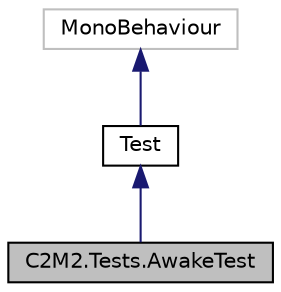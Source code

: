 digraph "C2M2.Tests.AwakeTest"
{
 // LATEX_PDF_SIZE
  edge [fontname="Helvetica",fontsize="10",labelfontname="Helvetica",labelfontsize="10"];
  node [fontname="Helvetica",fontsize="10",shape=record];
  Node1 [label="C2M2.Tests.AwakeTest",height=0.2,width=0.4,color="black", fillcolor="grey75", style="filled", fontcolor="black",tooltip=" "];
  Node2 -> Node1 [dir="back",color="midnightblue",fontsize="10",style="solid",fontname="Helvetica"];
  Node2 [label="Test",height=0.2,width=0.4,color="black", fillcolor="white", style="filled",URL="$d1/d7b/class_c2_m2_1_1_tests_1_1_test.html",tooltip=" "];
  Node3 -> Node2 [dir="back",color="midnightblue",fontsize="10",style="solid",fontname="Helvetica"];
  Node3 [label="MonoBehaviour",height=0.2,width=0.4,color="grey75", fillcolor="white", style="filled",tooltip=" "];
}
